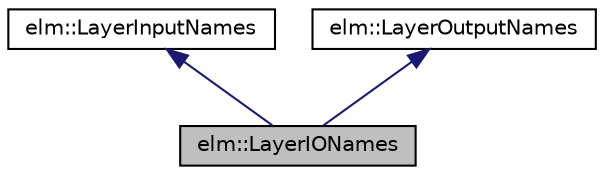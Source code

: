digraph G
{
  edge [fontname="Helvetica",fontsize="10",labelfontname="Helvetica",labelfontsize="10"];
  node [fontname="Helvetica",fontsize="10",shape=record];
  Node1 [label="elm::LayerIONames",height=0.2,width=0.4,color="black", fillcolor="grey75", style="filled" fontcolor="black"];
  Node2 -> Node1 [dir="back",color="midnightblue",fontsize="10",style="solid",fontname="Helvetica"];
  Node2 [label="elm::LayerInputNames",height=0.2,width=0.4,color="black", fillcolor="white", style="filled",URL="$classelm_1_1LayerInputNames.html",tooltip="class for encapsulating layer input/stimulus key-name pairs"];
  Node3 -> Node1 [dir="back",color="midnightblue",fontsize="10",style="solid",fontname="Helvetica"];
  Node3 [label="elm::LayerOutputNames",height=0.2,width=0.4,color="black", fillcolor="white", style="filled",URL="$classelm_1_1LayerOutputNames.html",tooltip="class for encapsulating layer IO key-name pairs"];
}
